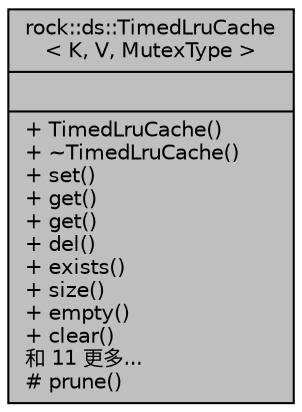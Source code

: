 digraph "rock::ds::TimedLruCache&lt; K, V, MutexType &gt;"
{
 // LATEX_PDF_SIZE
  edge [fontname="Helvetica",fontsize="10",labelfontname="Helvetica",labelfontsize="10"];
  node [fontname="Helvetica",fontsize="10",shape=record];
  Node1 [label="{rock::ds::TimedLruCache\l\< K, V, MutexType \>\n||+ TimedLruCache()\l+ ~TimedLruCache()\l+ set()\l+ get()\l+ get()\l+ del()\l+ exists()\l+ size()\l+ empty()\l+ clear()\l和 11 更多...\l# prune()\l}",height=0.2,width=0.4,color="black", fillcolor="grey75", style="filled", fontcolor="black",tooltip=" "];
}
